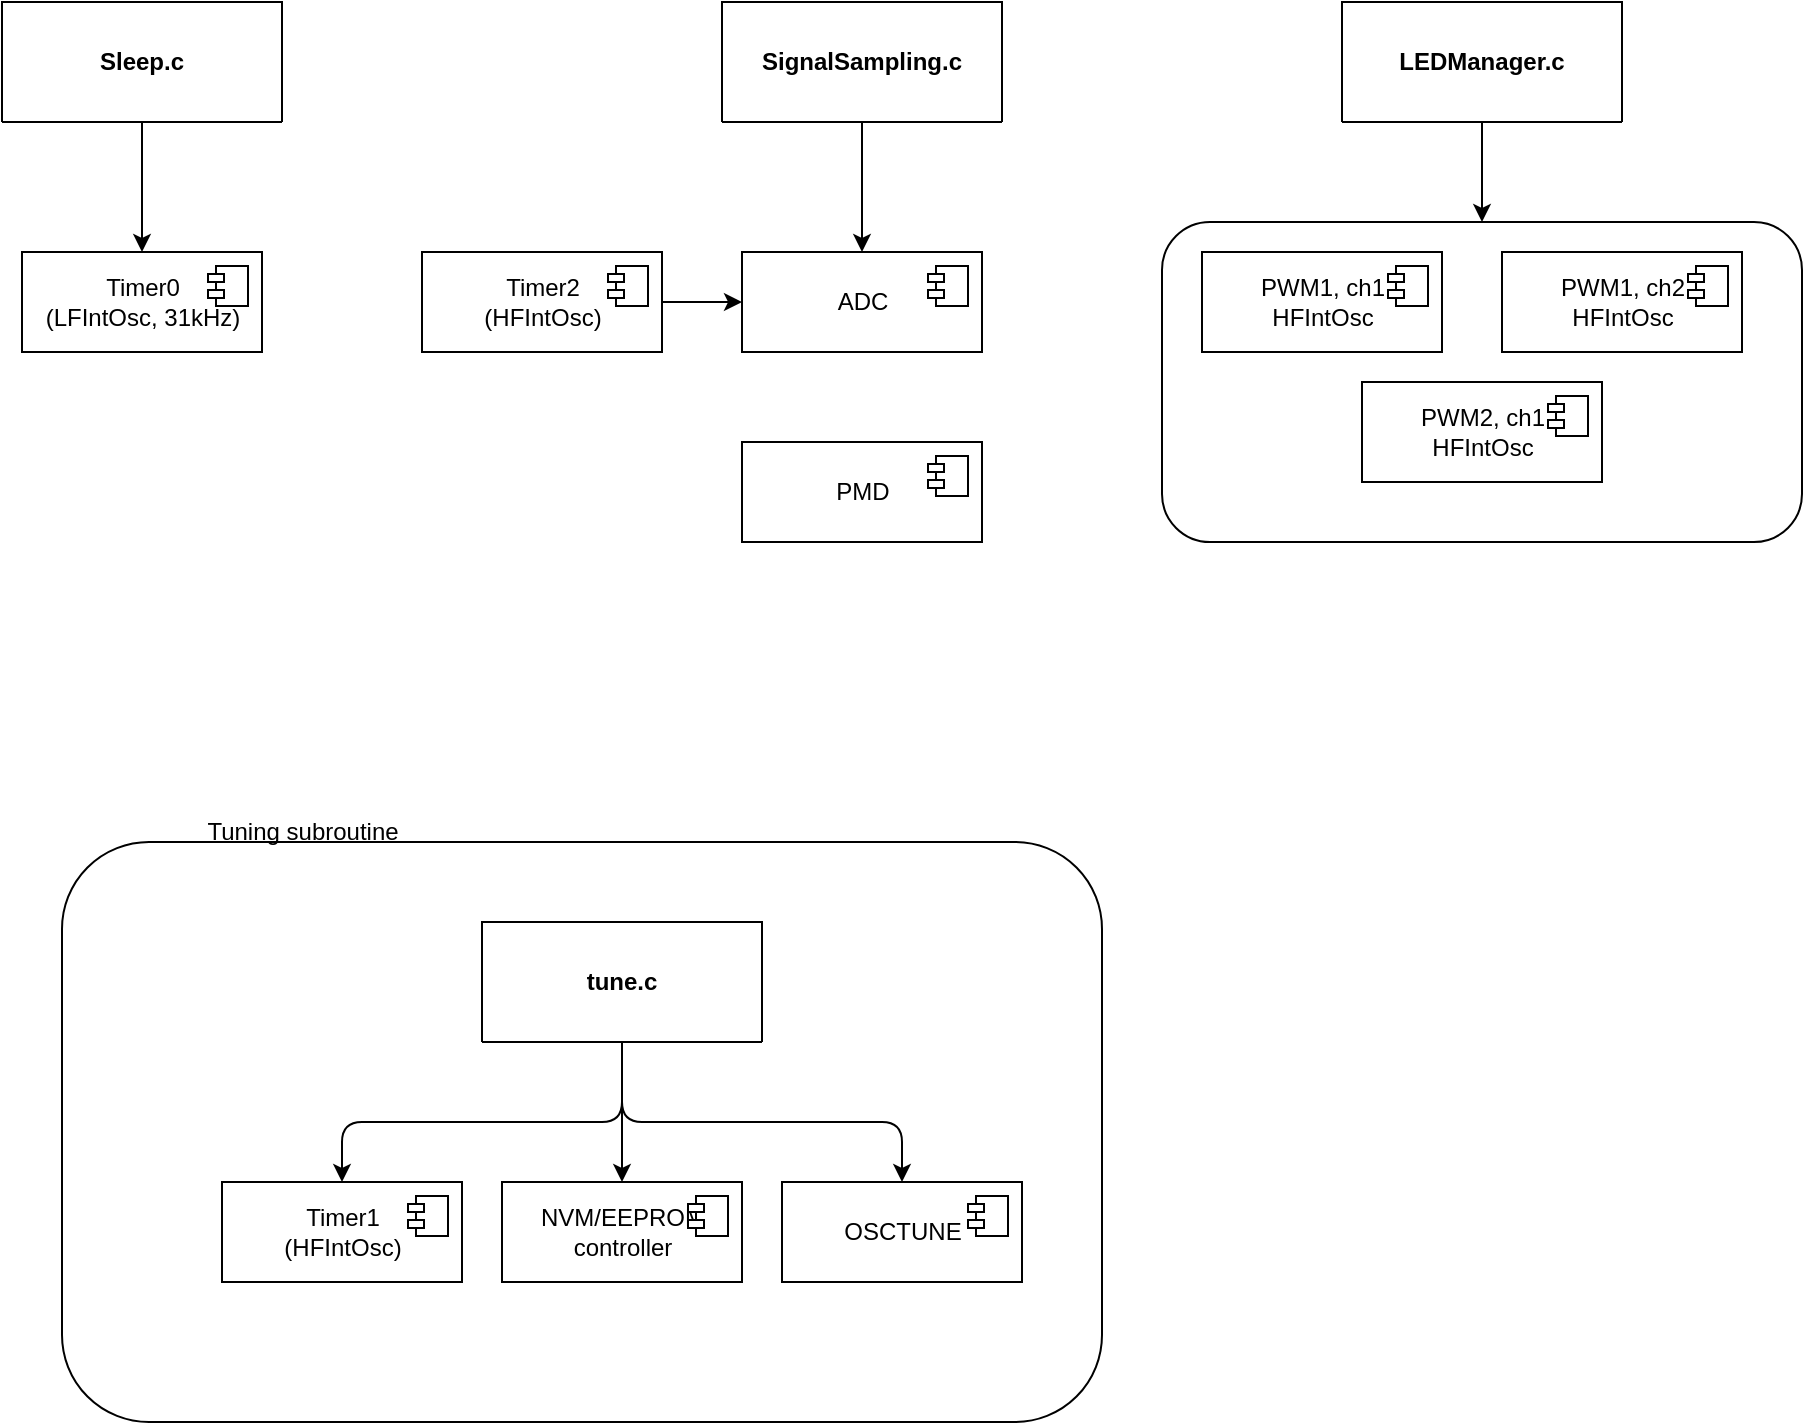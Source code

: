 <mxfile>
    <diagram id="hOODxymPLpj1y25LPBTr" name="Page-1">
        <mxGraphModel dx="1670" dy="938" grid="1" gridSize="10" guides="1" tooltips="1" connect="1" arrows="1" fold="1" page="1" pageScale="1" pageWidth="1100" pageHeight="850" math="0" shadow="0">
            <root>
                <mxCell id="0"/>
                <mxCell id="1" parent="0"/>
                <mxCell id="sZhcBAYlFLsvwfSGvKBC-21" value="" style="rounded=1;whiteSpace=wrap;html=1;fillColor=none;" vertex="1" parent="1">
                    <mxGeometry x="100" y="510" width="520" height="290" as="geometry"/>
                </mxCell>
                <mxCell id="2" value="&lt;b&gt;SignalSampling.c&lt;/b&gt;" style="swimlane;fontStyle=0;childLayout=stackLayout;horizontal=1;startSize=120;horizontalStack=0;resizeParent=1;resizeParentMax=0;resizeLast=0;collapsible=0;marginBottom=0;whiteSpace=wrap;html=1;movable=1;resizable=1;rotatable=1;deletable=1;editable=1;connectable=1;" vertex="1" parent="1">
                    <mxGeometry x="430" y="90" width="140" height="60" as="geometry"/>
                </mxCell>
                <mxCell id="4" value="Timer2&lt;br&gt;(HFIntOsc)" style="html=1;dropTarget=0;" vertex="1" parent="1">
                    <mxGeometry x="280" y="215" width="120" height="50" as="geometry"/>
                </mxCell>
                <mxCell id="5" value="" style="shape=module;jettyWidth=8;jettyHeight=4;" vertex="1" parent="4">
                    <mxGeometry x="1" width="20" height="20" relative="1" as="geometry">
                        <mxPoint x="-27" y="7" as="offset"/>
                    </mxGeometry>
                </mxCell>
                <mxCell id="6" value="" style="edgeStyle=none;html=1;exitX=1;exitY=0.5;exitDx=0;exitDy=0;entryX=0;entryY=0.5;entryDx=0;entryDy=0;" edge="1" parent="1" source="4" target="7">
                    <mxGeometry relative="1" as="geometry">
                        <mxPoint x="-164.13" y="-159.104" as="targetPoint"/>
                        <mxPoint x="-164.13" y="-228.06" as="sourcePoint"/>
                        <Array as="points"/>
                    </mxGeometry>
                </mxCell>
                <mxCell id="7" value="ADC" style="html=1;dropTarget=0;" vertex="1" parent="1">
                    <mxGeometry x="440" y="215" width="120" height="50" as="geometry"/>
                </mxCell>
                <mxCell id="8" value="" style="shape=module;jettyWidth=8;jettyHeight=4;" vertex="1" parent="7">
                    <mxGeometry x="1" width="20" height="20" relative="1" as="geometry">
                        <mxPoint x="-27" y="7" as="offset"/>
                    </mxGeometry>
                </mxCell>
                <mxCell id="9" value="" style="edgeStyle=none;html=1;entryX=0.5;entryY=0;entryDx=0;entryDy=0;" edge="1" parent="1" source="2" target="7">
                    <mxGeometry relative="1" as="geometry">
                        <mxPoint x="420.0" y="250" as="targetPoint"/>
                        <mxPoint x="330.0" y="250" as="sourcePoint"/>
                        <Array as="points"/>
                    </mxGeometry>
                </mxCell>
                <mxCell id="10" value="&lt;b&gt;LEDManager.c&lt;/b&gt;" style="swimlane;fontStyle=0;childLayout=stackLayout;horizontal=1;startSize=120;horizontalStack=0;resizeParent=1;resizeParentMax=0;resizeLast=0;collapsible=0;marginBottom=0;whiteSpace=wrap;html=1;movable=1;resizable=1;rotatable=1;deletable=1;editable=1;connectable=1;" vertex="1" parent="1">
                    <mxGeometry x="740" y="90" width="140" height="60" as="geometry"/>
                </mxCell>
                <mxCell id="11" value="PWM1, ch1&lt;br&gt;HFIntOsc" style="html=1;dropTarget=0;" vertex="1" parent="1">
                    <mxGeometry x="670" y="215" width="120" height="50" as="geometry"/>
                </mxCell>
                <mxCell id="12" value="" style="shape=module;jettyWidth=8;jettyHeight=4;" vertex="1" parent="11">
                    <mxGeometry x="1" width="20" height="20" relative="1" as="geometry">
                        <mxPoint x="-27" y="7" as="offset"/>
                    </mxGeometry>
                </mxCell>
                <mxCell id="13" value="PWM1, ch2&lt;br&gt;HFIntOsc" style="html=1;dropTarget=0;" vertex="1" parent="1">
                    <mxGeometry x="820" y="215" width="120" height="50" as="geometry"/>
                </mxCell>
                <mxCell id="14" value="" style="shape=module;jettyWidth=8;jettyHeight=4;" vertex="1" parent="13">
                    <mxGeometry x="1" width="20" height="20" relative="1" as="geometry">
                        <mxPoint x="-27" y="7" as="offset"/>
                    </mxGeometry>
                </mxCell>
                <mxCell id="15" value="PWM2, ch1&lt;br&gt;HFIntOsc" style="html=1;dropTarget=0;" vertex="1" parent="1">
                    <mxGeometry x="750" y="280" width="120" height="50" as="geometry"/>
                </mxCell>
                <mxCell id="16" value="" style="shape=module;jettyWidth=8;jettyHeight=4;" vertex="1" parent="15">
                    <mxGeometry x="1" width="20" height="20" relative="1" as="geometry">
                        <mxPoint x="-27" y="7" as="offset"/>
                    </mxGeometry>
                </mxCell>
                <mxCell id="17" value="Timer0&lt;br&gt;(LFIntOsc, 31kHz)" style="html=1;dropTarget=0;" vertex="1" parent="1">
                    <mxGeometry x="80" y="215" width="120" height="50" as="geometry"/>
                </mxCell>
                <mxCell id="18" value="" style="shape=module;jettyWidth=8;jettyHeight=4;" vertex="1" parent="17">
                    <mxGeometry x="1" width="20" height="20" relative="1" as="geometry">
                        <mxPoint x="-27" y="7" as="offset"/>
                    </mxGeometry>
                </mxCell>
                <mxCell id="19" value="&lt;b&gt;Sleep.c&lt;/b&gt;" style="swimlane;fontStyle=0;childLayout=stackLayout;horizontal=1;startSize=120;horizontalStack=0;resizeParent=1;resizeParentMax=0;resizeLast=0;collapsible=0;marginBottom=0;whiteSpace=wrap;html=1;movable=1;resizable=1;rotatable=1;deletable=1;editable=1;connectable=1;" vertex="1" parent="1">
                    <mxGeometry x="70" y="90" width="140" height="60" as="geometry"/>
                </mxCell>
                <mxCell id="VIf08mxc8CjJPdBaj1zc-19" value="Timer1&lt;br&gt;(HFIntOsc)" style="html=1;dropTarget=0;" vertex="1" parent="1">
                    <mxGeometry x="180" y="680" width="120" height="50" as="geometry"/>
                </mxCell>
                <mxCell id="VIf08mxc8CjJPdBaj1zc-20" value="" style="shape=module;jettyWidth=8;jettyHeight=4;" vertex="1" parent="VIf08mxc8CjJPdBaj1zc-19">
                    <mxGeometry x="1" width="20" height="20" relative="1" as="geometry">
                        <mxPoint x="-27" y="7" as="offset"/>
                    </mxGeometry>
                </mxCell>
                <mxCell id="VIf08mxc8CjJPdBaj1zc-21" value="NVM/EEPROM&lt;br&gt;controller" style="html=1;dropTarget=0;" vertex="1" parent="1">
                    <mxGeometry x="320" y="680" width="120" height="50" as="geometry"/>
                </mxCell>
                <mxCell id="VIf08mxc8CjJPdBaj1zc-22" value="" style="shape=module;jettyWidth=8;jettyHeight=4;" vertex="1" parent="VIf08mxc8CjJPdBaj1zc-21">
                    <mxGeometry x="1" width="20" height="20" relative="1" as="geometry">
                        <mxPoint x="-27" y="7" as="offset"/>
                    </mxGeometry>
                </mxCell>
                <mxCell id="VIf08mxc8CjJPdBaj1zc-23" value="OSCTUNE" style="html=1;dropTarget=0;" vertex="1" parent="1">
                    <mxGeometry x="460" y="680" width="120" height="50" as="geometry"/>
                </mxCell>
                <mxCell id="VIf08mxc8CjJPdBaj1zc-24" value="" style="shape=module;jettyWidth=8;jettyHeight=4;" vertex="1" parent="VIf08mxc8CjJPdBaj1zc-23">
                    <mxGeometry x="1" width="20" height="20" relative="1" as="geometry">
                        <mxPoint x="-27" y="7" as="offset"/>
                    </mxGeometry>
                </mxCell>
                <mxCell id="sZhcBAYlFLsvwfSGvKBC-19" value="&lt;b&gt;tune.c&lt;/b&gt;" style="swimlane;fontStyle=0;childLayout=stackLayout;horizontal=1;startSize=120;horizontalStack=0;resizeParent=1;resizeParentMax=0;resizeLast=0;collapsible=0;marginBottom=0;whiteSpace=wrap;html=1;movable=1;resizable=1;rotatable=1;deletable=1;editable=1;connectable=1;" vertex="1" parent="1">
                    <mxGeometry x="310" y="550" width="140" height="60" as="geometry"/>
                </mxCell>
                <mxCell id="sZhcBAYlFLsvwfSGvKBC-20" value="" style="rounded=1;whiteSpace=wrap;html=1;fillColor=none;" vertex="1" parent="1">
                    <mxGeometry x="650" y="200" width="320" height="160" as="geometry"/>
                </mxCell>
                <mxCell id="sZhcBAYlFLsvwfSGvKBC-22" value="Tuning subroutine" style="text;html=1;align=center;verticalAlign=middle;resizable=0;points=[];autosize=1;strokeColor=none;fillColor=none;" vertex="1" parent="1">
                    <mxGeometry x="160" y="490" width="120" height="30" as="geometry"/>
                </mxCell>
                <mxCell id="sZhcBAYlFLsvwfSGvKBC-23" value="" style="edgeStyle=none;html=1;exitX=0.5;exitY=1;exitDx=0;exitDy=0;" edge="1" parent="1" source="sZhcBAYlFLsvwfSGvKBC-19">
                    <mxGeometry relative="1" as="geometry">
                        <mxPoint x="380" y="680" as="targetPoint"/>
                        <mxPoint x="379.52" y="640" as="sourcePoint"/>
                        <Array as="points"/>
                    </mxGeometry>
                </mxCell>
                <mxCell id="sZhcBAYlFLsvwfSGvKBC-24" value="PMD" style="html=1;dropTarget=0;" vertex="1" parent="1">
                    <mxGeometry x="440" y="310" width="120" height="50" as="geometry"/>
                </mxCell>
                <mxCell id="sZhcBAYlFLsvwfSGvKBC-25" value="" style="shape=module;jettyWidth=8;jettyHeight=4;" vertex="1" parent="sZhcBAYlFLsvwfSGvKBC-24">
                    <mxGeometry x="1" width="20" height="20" relative="1" as="geometry">
                        <mxPoint x="-27" y="7" as="offset"/>
                    </mxGeometry>
                </mxCell>
                <mxCell id="sZhcBAYlFLsvwfSGvKBC-26" value="" style="edgeStyle=none;html=1;exitX=0.5;exitY=1;exitDx=0;exitDy=0;entryX=0.5;entryY=0;entryDx=0;entryDy=0;" edge="1" parent="1" source="sZhcBAYlFLsvwfSGvKBC-19" target="VIf08mxc8CjJPdBaj1zc-23">
                    <mxGeometry relative="1" as="geometry">
                        <mxPoint x="390" y="690" as="targetPoint"/>
                        <mxPoint x="390" y="620" as="sourcePoint"/>
                        <Array as="points">
                            <mxPoint x="380" y="650"/>
                            <mxPoint x="520" y="650"/>
                        </Array>
                    </mxGeometry>
                </mxCell>
                <mxCell id="sZhcBAYlFLsvwfSGvKBC-27" value="" style="edgeStyle=none;html=1;exitX=0.5;exitY=1;exitDx=0;exitDy=0;entryX=0.5;entryY=0;entryDx=0;entryDy=0;" edge="1" parent="1" source="sZhcBAYlFLsvwfSGvKBC-19" target="VIf08mxc8CjJPdBaj1zc-19">
                    <mxGeometry relative="1" as="geometry">
                        <mxPoint x="530" y="690" as="targetPoint"/>
                        <mxPoint x="390" y="620" as="sourcePoint"/>
                        <Array as="points">
                            <mxPoint x="380" y="650"/>
                            <mxPoint x="240" y="650"/>
                        </Array>
                    </mxGeometry>
                </mxCell>
                <mxCell id="sZhcBAYlFLsvwfSGvKBC-28" value="" style="edgeStyle=none;html=1;entryX=0.5;entryY=0;entryDx=0;entryDy=0;exitX=0.5;exitY=1;exitDx=0;exitDy=0;" edge="1" parent="1" source="10" target="sZhcBAYlFLsvwfSGvKBC-20">
                    <mxGeometry relative="1" as="geometry">
                        <mxPoint x="510" y="225" as="targetPoint"/>
                        <mxPoint x="510" y="100" as="sourcePoint"/>
                        <Array as="points"/>
                    </mxGeometry>
                </mxCell>
                <mxCell id="sZhcBAYlFLsvwfSGvKBC-29" value="" style="edgeStyle=none;html=1;entryX=0.5;entryY=0;entryDx=0;entryDy=0;exitX=0.5;exitY=1;exitDx=0;exitDy=0;" edge="1" parent="1" source="19" target="17">
                    <mxGeometry relative="1" as="geometry">
                        <mxPoint x="520" y="235" as="targetPoint"/>
                        <mxPoint x="520" y="110" as="sourcePoint"/>
                        <Array as="points"/>
                    </mxGeometry>
                </mxCell>
            </root>
        </mxGraphModel>
    </diagram>
</mxfile>